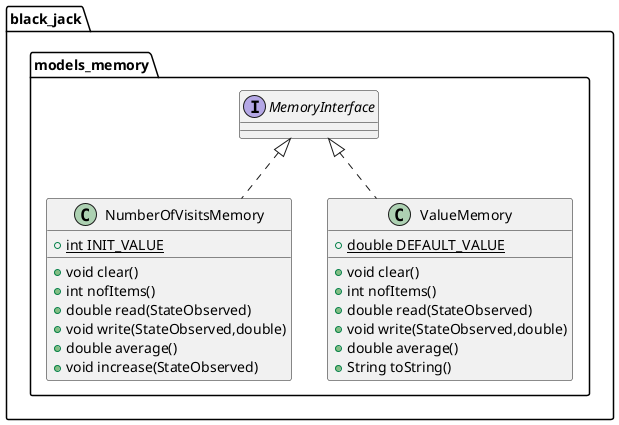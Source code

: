 @startuml
interface black_jack.models_memory.MemoryInterface {
}
class black_jack.models_memory.NumberOfVisitsMemory {
+ {static} int INIT_VALUE
+ void clear()
+ int nofItems()
+ double read(StateObserved)
+ void write(StateObserved,double)
+ double average()
+ void increase(StateObserved)
}
class black_jack.models_memory.ValueMemory {
+ {static} double DEFAULT_VALUE
+ void clear()
+ int nofItems()
+ double read(StateObserved)
+ void write(StateObserved,double)
+ double average()
+ String toString()
}


black_jack.models_memory.MemoryInterface <|.. black_jack.models_memory.NumberOfVisitsMemory
black_jack.models_memory.MemoryInterface <|.. black_jack.models_memory.ValueMemory
@enduml